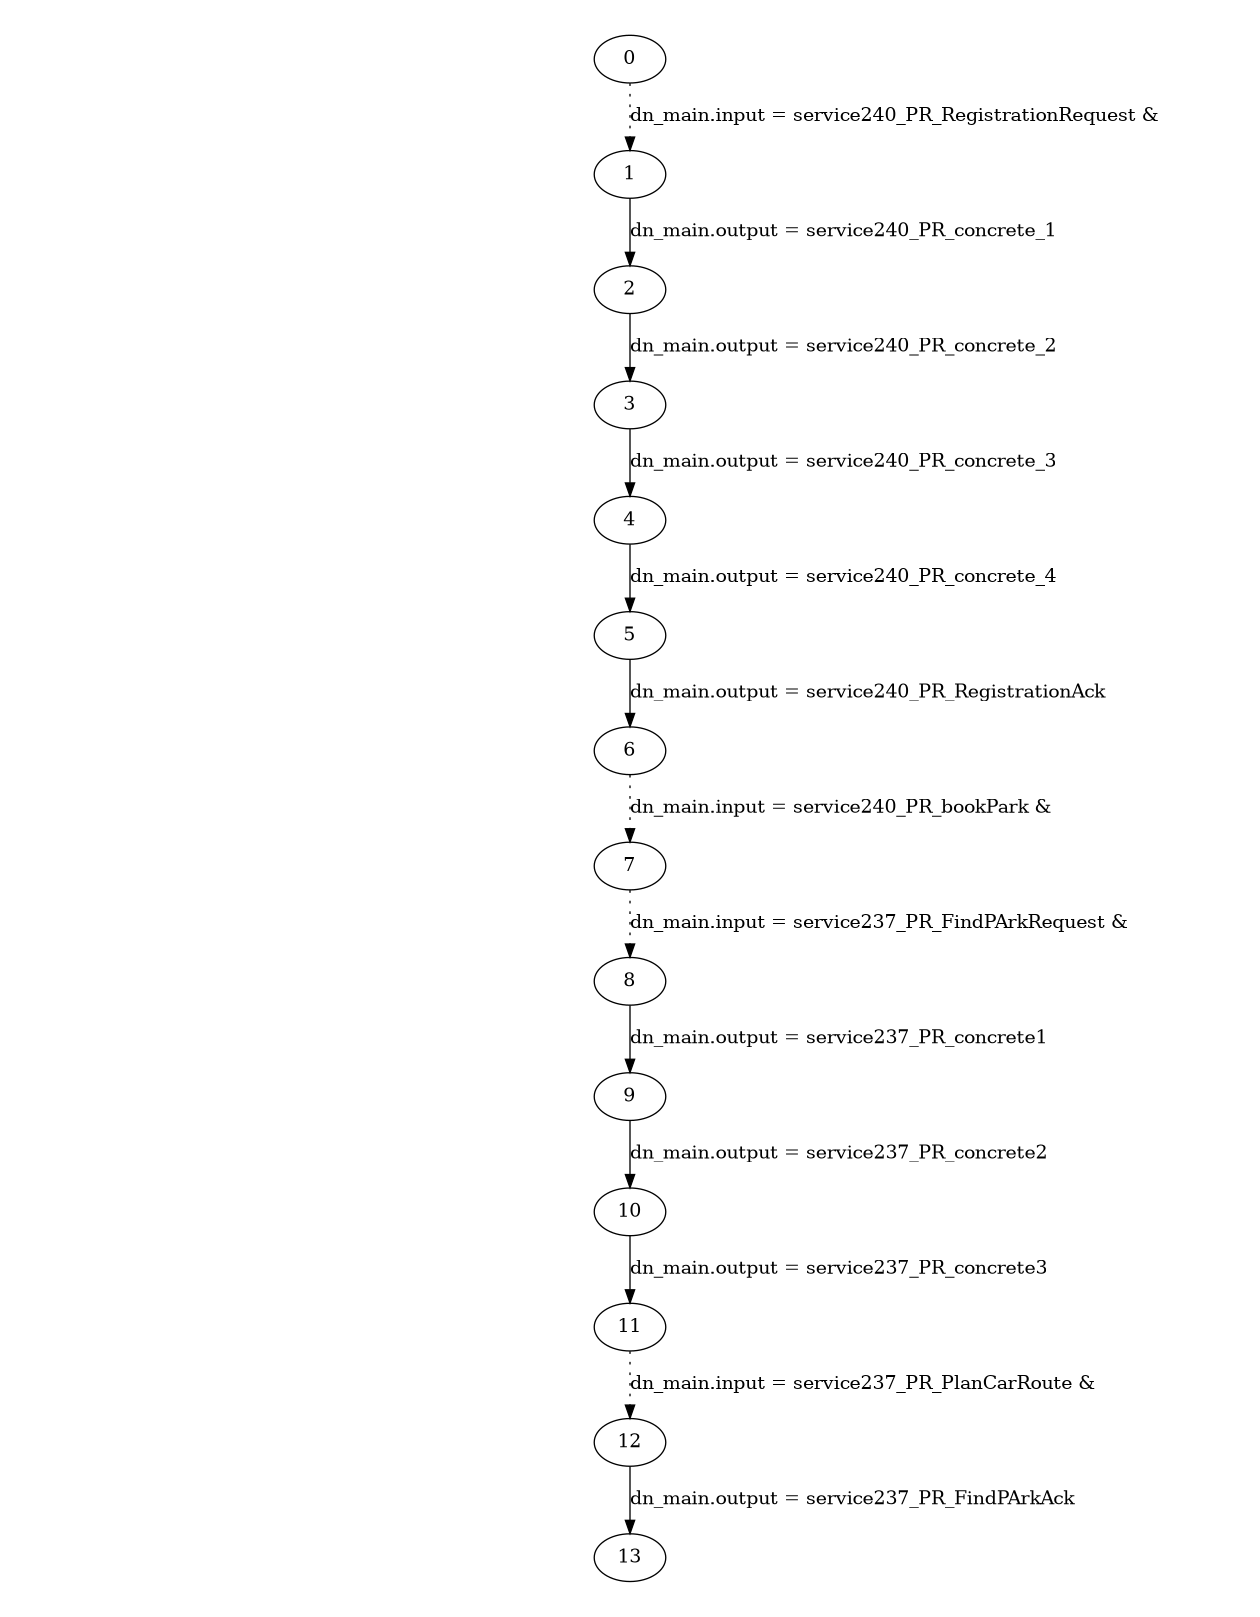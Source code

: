 digraph plan_fsm {
ratio="1.3";
margin="0.2";
size="8.0,11.4";
"0" -> "1" [style=dotted label="dn_main.input = service240_PR_RegistrationRequest &\n"]
"1" -> "2" [label="dn_main.output = service240_PR_concrete_1"]
"2" -> "3" [label="dn_main.output = service240_PR_concrete_2"]
"3" -> "4" [label="dn_main.output = service240_PR_concrete_3"]
"4" -> "5" [label="dn_main.output = service240_PR_concrete_4"]
"5" -> "6" [label="dn_main.output = service240_PR_RegistrationAck"]
"6" -> "7" [style=dotted label="dn_main.input = service240_PR_bookPark &\n"]
"7" -> "8" [style=dotted label="dn_main.input = service237_PR_FindPArkRequest &\n"]
"8" -> "9" [label="dn_main.output = service237_PR_concrete1"]
"9" -> "10" [label="dn_main.output = service237_PR_concrete2"]
"10" -> "11" [label="dn_main.output = service237_PR_concrete3"]
"11" -> "12" [style=dotted label="dn_main.input = service237_PR_PlanCarRoute &\n"]
"12" -> "13" [label="dn_main.output = service237_PR_FindPArkAck"]
}

